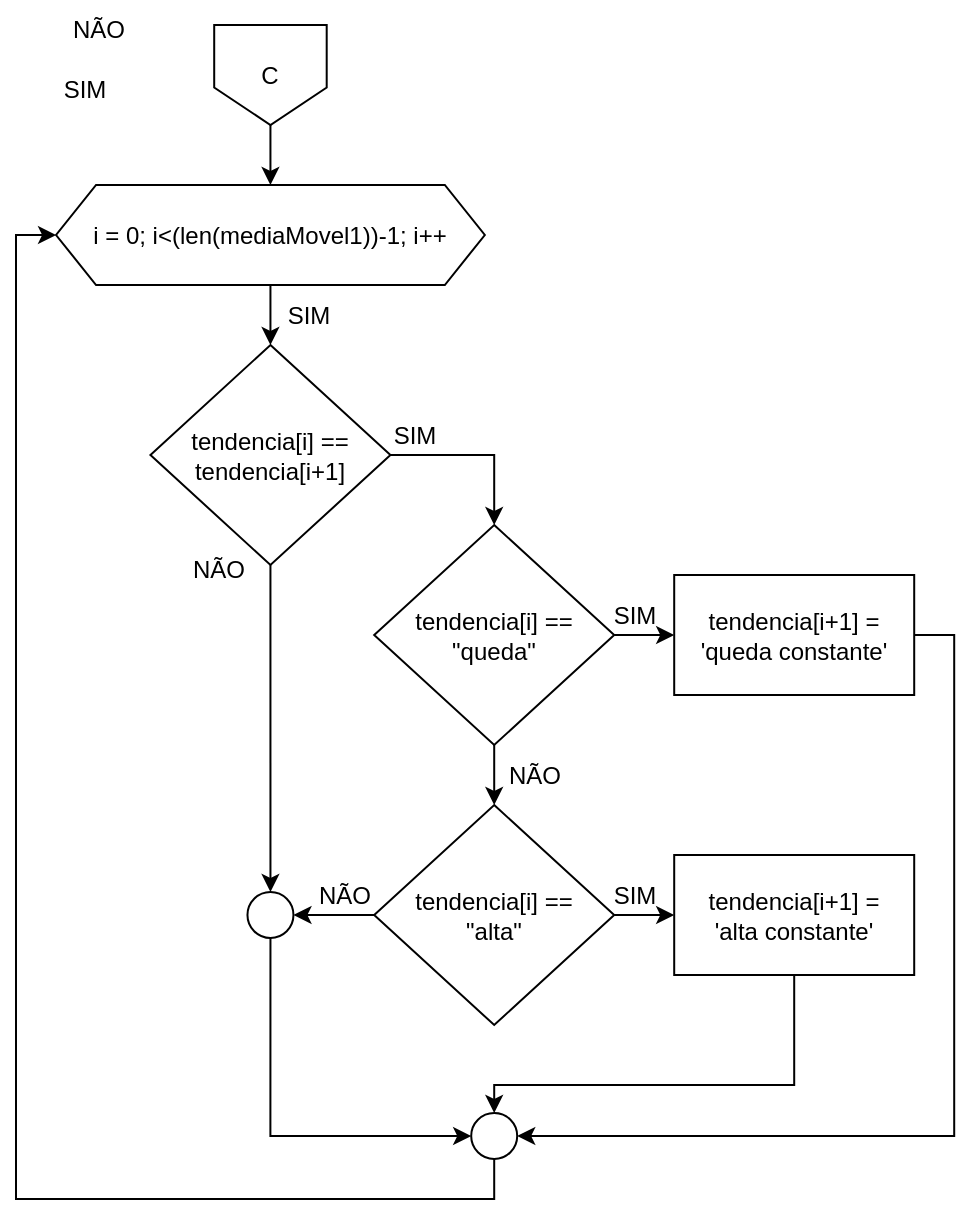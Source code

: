 <mxfile version="22.1.4" type="github">
  <diagram name="Página-1" id="H4FxdSaLS85R7XVQe_jU">
    <mxGraphModel dx="1035" dy="2907" grid="1" gridSize="10" guides="1" tooltips="1" connect="1" arrows="1" fold="1" page="1" pageScale="1" pageWidth="827" pageHeight="1169" math="0" shadow="0">
      <root>
        <mxCell id="0" />
        <mxCell id="1" parent="0" />
        <mxCell id="MG0nITshY772wLlCYRvw-4" style="edgeStyle=orthogonalEdgeStyle;rounded=0;orthogonalLoop=1;jettySize=auto;html=1;exitX=0.5;exitY=1;exitDx=0;exitDy=0;entryX=0.5;entryY=0;entryDx=0;entryDy=0;" edge="1" parent="1" source="MG0nITshY772wLlCYRvw-1" target="MG0nITshY772wLlCYRvw-3">
          <mxGeometry relative="1" as="geometry" />
        </mxCell>
        <mxCell id="MG0nITshY772wLlCYRvw-1" value="C" style="shape=offPageConnector;whiteSpace=wrap;html=1;" vertex="1" parent="1">
          <mxGeometry x="129.1" y="-2317.5" width="56.25" height="50" as="geometry" />
        </mxCell>
        <mxCell id="MG0nITshY772wLlCYRvw-8" style="edgeStyle=orthogonalEdgeStyle;rounded=0;orthogonalLoop=1;jettySize=auto;html=1;exitX=1;exitY=0.5;exitDx=0;exitDy=0;entryX=0.5;entryY=0;entryDx=0;entryDy=0;" edge="1" parent="1" source="MG0nITshY772wLlCYRvw-2" target="MG0nITshY772wLlCYRvw-7">
          <mxGeometry relative="1" as="geometry" />
        </mxCell>
        <mxCell id="MG0nITshY772wLlCYRvw-43" style="edgeStyle=orthogonalEdgeStyle;rounded=0;orthogonalLoop=1;jettySize=auto;html=1;exitX=0.5;exitY=1;exitDx=0;exitDy=0;entryX=0.5;entryY=0;entryDx=0;entryDy=0;" edge="1" parent="1" source="MG0nITshY772wLlCYRvw-2" target="MG0nITshY772wLlCYRvw-30">
          <mxGeometry relative="1" as="geometry" />
        </mxCell>
        <mxCell id="MG0nITshY772wLlCYRvw-2" value="tendencia[i] == tendencia[i+1]" style="rhombus;whiteSpace=wrap;html=1;" vertex="1" parent="1">
          <mxGeometry x="97.22" y="-2157.5" width="120" height="110" as="geometry" />
        </mxCell>
        <mxCell id="MG0nITshY772wLlCYRvw-5" style="edgeStyle=orthogonalEdgeStyle;rounded=0;orthogonalLoop=1;jettySize=auto;html=1;exitX=0.5;exitY=1;exitDx=0;exitDy=0;entryX=0.5;entryY=0;entryDx=0;entryDy=0;" edge="1" parent="1" source="MG0nITshY772wLlCYRvw-3" target="MG0nITshY772wLlCYRvw-2">
          <mxGeometry relative="1" as="geometry" />
        </mxCell>
        <mxCell id="MG0nITshY772wLlCYRvw-3" value="i = 0; i&amp;lt;(len(mediaMovel1))-1; i++" style="shape=hexagon;perimeter=hexagonPerimeter2;whiteSpace=wrap;html=1;fixedSize=1;" vertex="1" parent="1">
          <mxGeometry x="50.03" y="-2237.5" width="214.38" height="50" as="geometry" />
        </mxCell>
        <mxCell id="MG0nITshY772wLlCYRvw-13" style="edgeStyle=orthogonalEdgeStyle;rounded=0;orthogonalLoop=1;jettySize=auto;html=1;exitX=1;exitY=0.5;exitDx=0;exitDy=0;entryX=0;entryY=0.5;entryDx=0;entryDy=0;" edge="1" parent="1" source="MG0nITshY772wLlCYRvw-7" target="MG0nITshY772wLlCYRvw-12">
          <mxGeometry relative="1" as="geometry" />
        </mxCell>
        <mxCell id="MG0nITshY772wLlCYRvw-16" style="edgeStyle=orthogonalEdgeStyle;rounded=0;orthogonalLoop=1;jettySize=auto;html=1;exitX=0.5;exitY=1;exitDx=0;exitDy=0;entryX=0.5;entryY=0;entryDx=0;entryDy=0;" edge="1" parent="1" source="MG0nITshY772wLlCYRvw-7" target="MG0nITshY772wLlCYRvw-15">
          <mxGeometry relative="1" as="geometry" />
        </mxCell>
        <mxCell id="MG0nITshY772wLlCYRvw-7" value="tendencia[i] == &quot;queda&quot;" style="rhombus;whiteSpace=wrap;html=1;" vertex="1" parent="1">
          <mxGeometry x="209.1" y="-2067.5" width="120" height="110" as="geometry" />
        </mxCell>
        <mxCell id="MG0nITshY772wLlCYRvw-9" value="NÃO" style="text;html=1;align=center;verticalAlign=middle;resizable=0;points=[];autosize=1;strokeColor=none;fillColor=none;" vertex="1" parent="1">
          <mxGeometry x="46.23" y="-2330" width="50" height="30" as="geometry" />
        </mxCell>
        <mxCell id="MG0nITshY772wLlCYRvw-10" value="SIM" style="text;html=1;align=center;verticalAlign=middle;resizable=0;points=[];autosize=1;strokeColor=none;fillColor=none;" vertex="1" parent="1">
          <mxGeometry x="44.1" y="-2300" width="40" height="30" as="geometry" />
        </mxCell>
        <mxCell id="MG0nITshY772wLlCYRvw-11" value="SIM" style="text;html=1;align=center;verticalAlign=middle;resizable=0;points=[];autosize=1;strokeColor=none;fillColor=none;" vertex="1" parent="1">
          <mxGeometry x="209.1" y="-2127.5" width="40" height="30" as="geometry" />
        </mxCell>
        <mxCell id="MG0nITshY772wLlCYRvw-21" style="edgeStyle=orthogonalEdgeStyle;rounded=0;orthogonalLoop=1;jettySize=auto;html=1;exitX=1;exitY=0.5;exitDx=0;exitDy=0;entryX=1;entryY=0.5;entryDx=0;entryDy=0;" edge="1" parent="1" source="MG0nITshY772wLlCYRvw-12" target="MG0nITshY772wLlCYRvw-20">
          <mxGeometry relative="1" as="geometry" />
        </mxCell>
        <mxCell id="MG0nITshY772wLlCYRvw-12" value="tendencia[i+1] = &#39;queda constante&#39;" style="rounded=0;whiteSpace=wrap;html=1;" vertex="1" parent="1">
          <mxGeometry x="359.1" y="-2042.5" width="120" height="60" as="geometry" />
        </mxCell>
        <mxCell id="MG0nITshY772wLlCYRvw-14" value="SIM" style="text;html=1;align=center;verticalAlign=middle;resizable=0;points=[];autosize=1;strokeColor=none;fillColor=none;" vertex="1" parent="1">
          <mxGeometry x="319.1" y="-2037.5" width="40" height="30" as="geometry" />
        </mxCell>
        <mxCell id="MG0nITshY772wLlCYRvw-18" style="edgeStyle=orthogonalEdgeStyle;rounded=0;orthogonalLoop=1;jettySize=auto;html=1;exitX=1;exitY=0.5;exitDx=0;exitDy=0;entryX=0;entryY=0.5;entryDx=0;entryDy=0;" edge="1" parent="1" source="MG0nITshY772wLlCYRvw-15" target="MG0nITshY772wLlCYRvw-17">
          <mxGeometry relative="1" as="geometry" />
        </mxCell>
        <mxCell id="MG0nITshY772wLlCYRvw-31" style="edgeStyle=orthogonalEdgeStyle;rounded=0;orthogonalLoop=1;jettySize=auto;html=1;exitX=0;exitY=0.5;exitDx=0;exitDy=0;entryX=1;entryY=0.5;entryDx=0;entryDy=0;" edge="1" parent="1" source="MG0nITshY772wLlCYRvw-15" target="MG0nITshY772wLlCYRvw-30">
          <mxGeometry relative="1" as="geometry" />
        </mxCell>
        <mxCell id="MG0nITshY772wLlCYRvw-15" value="tendencia[i] == &lt;br&gt;&quot;alta&quot;" style="rhombus;whiteSpace=wrap;html=1;" vertex="1" parent="1">
          <mxGeometry x="209.1" y="-1927.5" width="120" height="110" as="geometry" />
        </mxCell>
        <mxCell id="MG0nITshY772wLlCYRvw-29" style="edgeStyle=orthogonalEdgeStyle;rounded=0;orthogonalLoop=1;jettySize=auto;html=1;exitX=0.5;exitY=1;exitDx=0;exitDy=0;entryX=0.5;entryY=0;entryDx=0;entryDy=0;" edge="1" parent="1" source="MG0nITshY772wLlCYRvw-17" target="MG0nITshY772wLlCYRvw-20">
          <mxGeometry relative="1" as="geometry">
            <Array as="points">
              <mxPoint x="419.1" y="-1787.5" />
              <mxPoint x="269.1" y="-1787.5" />
            </Array>
          </mxGeometry>
        </mxCell>
        <mxCell id="MG0nITshY772wLlCYRvw-17" value="tendencia[i+1] = &lt;br&gt;&#39;alta constante&#39;" style="rounded=0;whiteSpace=wrap;html=1;" vertex="1" parent="1">
          <mxGeometry x="359.1" y="-1902.5" width="120" height="60" as="geometry" />
        </mxCell>
        <mxCell id="MG0nITshY772wLlCYRvw-19" value="SIM" style="text;html=1;align=center;verticalAlign=middle;resizable=0;points=[];autosize=1;strokeColor=none;fillColor=none;" vertex="1" parent="1">
          <mxGeometry x="319.1" y="-1897.5" width="40" height="30" as="geometry" />
        </mxCell>
        <mxCell id="MG0nITshY772wLlCYRvw-41" style="edgeStyle=orthogonalEdgeStyle;rounded=0;orthogonalLoop=1;jettySize=auto;html=1;exitX=0.5;exitY=1;exitDx=0;exitDy=0;entryX=0;entryY=0.5;entryDx=0;entryDy=0;" edge="1" parent="1" source="MG0nITshY772wLlCYRvw-20" target="MG0nITshY772wLlCYRvw-3">
          <mxGeometry relative="1" as="geometry" />
        </mxCell>
        <mxCell id="MG0nITshY772wLlCYRvw-20" value="" style="ellipse;whiteSpace=wrap;html=1;aspect=fixed;" vertex="1" parent="1">
          <mxGeometry x="257.6" y="-1773.5" width="23" height="23" as="geometry" />
        </mxCell>
        <mxCell id="MG0nITshY772wLlCYRvw-37" style="edgeStyle=orthogonalEdgeStyle;rounded=0;orthogonalLoop=1;jettySize=auto;html=1;exitX=0.5;exitY=1;exitDx=0;exitDy=0;entryX=0;entryY=0.5;entryDx=0;entryDy=0;" edge="1" parent="1" source="MG0nITshY772wLlCYRvw-30" target="MG0nITshY772wLlCYRvw-20">
          <mxGeometry relative="1" as="geometry" />
        </mxCell>
        <mxCell id="MG0nITshY772wLlCYRvw-30" value="" style="ellipse;whiteSpace=wrap;html=1;aspect=fixed;" vertex="1" parent="1">
          <mxGeometry x="145.73" y="-1884" width="23" height="23" as="geometry" />
        </mxCell>
        <mxCell id="MG0nITshY772wLlCYRvw-38" value="NÃO" style="text;html=1;align=center;verticalAlign=middle;resizable=0;points=[];autosize=1;strokeColor=none;fillColor=none;" vertex="1" parent="1">
          <mxGeometry x="105.73" y="-2060" width="50" height="30" as="geometry" />
        </mxCell>
        <mxCell id="MG0nITshY772wLlCYRvw-39" value="NÃO" style="text;html=1;align=center;verticalAlign=middle;resizable=0;points=[];autosize=1;strokeColor=none;fillColor=none;" vertex="1" parent="1">
          <mxGeometry x="264.41" y="-1957.5" width="50" height="30" as="geometry" />
        </mxCell>
        <mxCell id="MG0nITshY772wLlCYRvw-40" value="NÃO" style="text;html=1;align=center;verticalAlign=middle;resizable=0;points=[];autosize=1;strokeColor=none;fillColor=none;" vertex="1" parent="1">
          <mxGeometry x="168.73" y="-1897.5" width="50" height="30" as="geometry" />
        </mxCell>
        <mxCell id="MG0nITshY772wLlCYRvw-42" value="SIM" style="text;html=1;align=center;verticalAlign=middle;resizable=0;points=[];autosize=1;strokeColor=none;fillColor=none;" vertex="1" parent="1">
          <mxGeometry x="155.73" y="-2187.5" width="40" height="30" as="geometry" />
        </mxCell>
      </root>
    </mxGraphModel>
  </diagram>
</mxfile>
